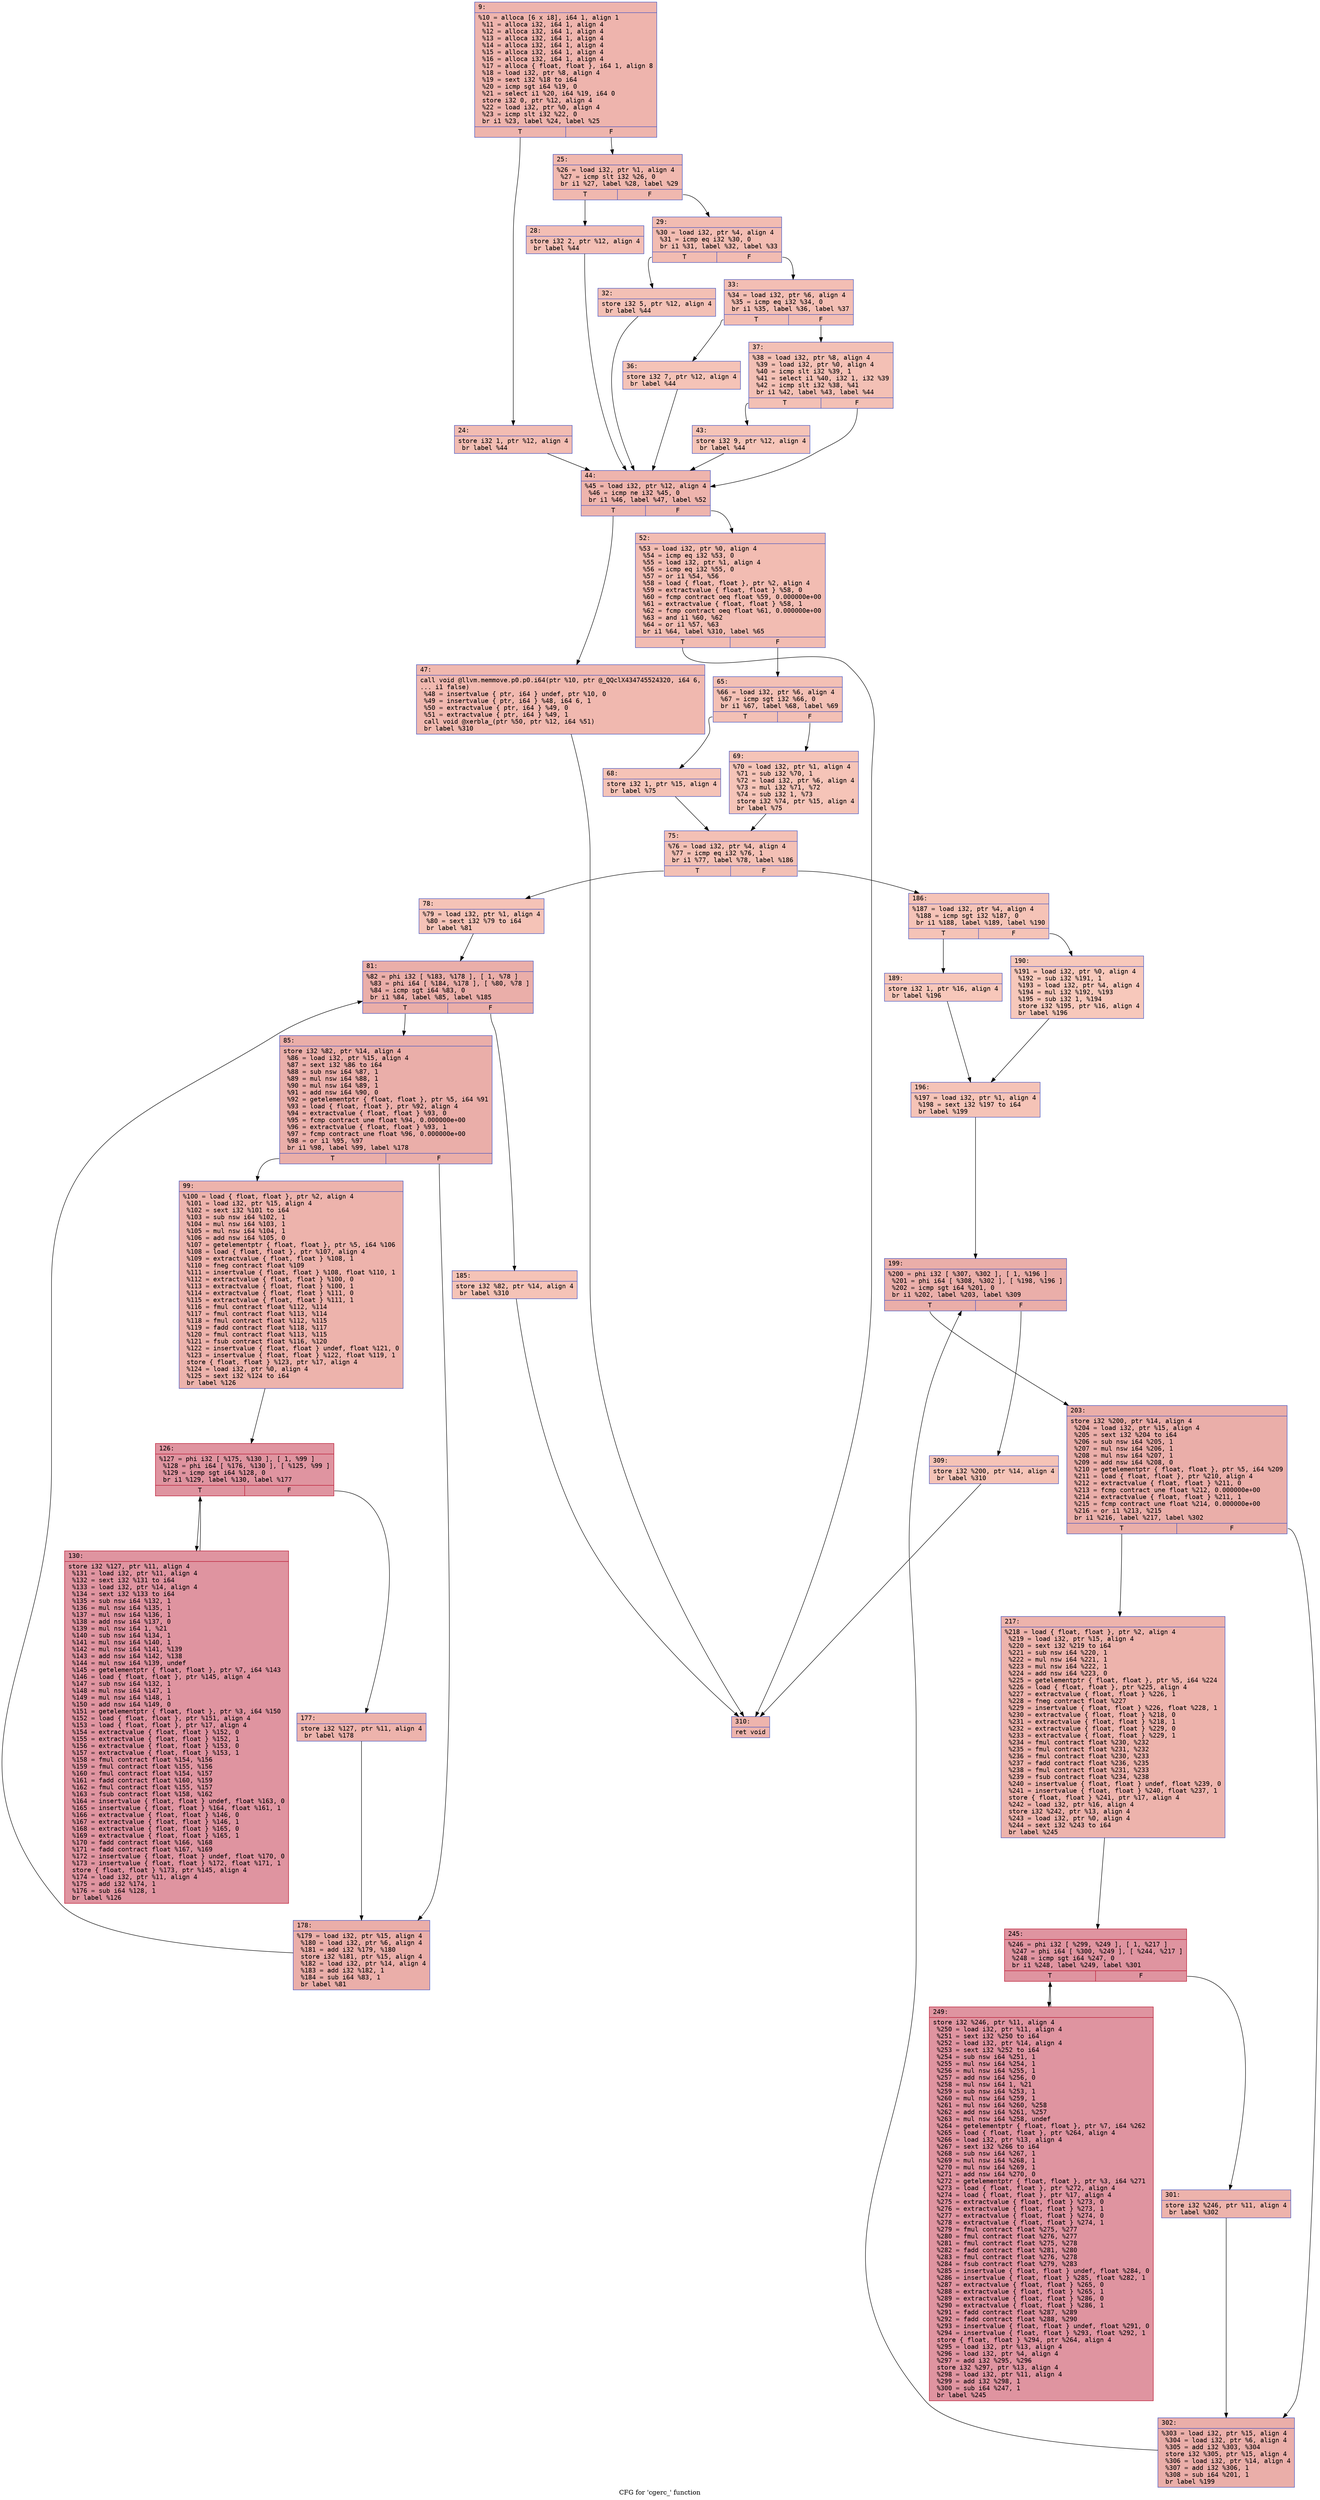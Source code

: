 digraph "CFG for 'cgerc_' function" {
	label="CFG for 'cgerc_' function";

	Node0x55ee0fb2e090 [shape=record,color="#3d50c3ff", style=filled, fillcolor="#d8564670" fontname="Courier",label="{9:\l|  %10 = alloca [6 x i8], i64 1, align 1\l  %11 = alloca i32, i64 1, align 4\l  %12 = alloca i32, i64 1, align 4\l  %13 = alloca i32, i64 1, align 4\l  %14 = alloca i32, i64 1, align 4\l  %15 = alloca i32, i64 1, align 4\l  %16 = alloca i32, i64 1, align 4\l  %17 = alloca \{ float, float \}, i64 1, align 8\l  %18 = load i32, ptr %8, align 4\l  %19 = sext i32 %18 to i64\l  %20 = icmp sgt i64 %19, 0\l  %21 = select i1 %20, i64 %19, i64 0\l  store i32 0, ptr %12, align 4\l  %22 = load i32, ptr %0, align 4\l  %23 = icmp slt i32 %22, 0\l  br i1 %23, label %24, label %25\l|{<s0>T|<s1>F}}"];
	Node0x55ee0fb2e090:s0 -> Node0x55ee0fb2e7a0[tooltip="9 -> 24\nProbability 37.50%" ];
	Node0x55ee0fb2e090:s1 -> Node0x55ee0fb2e7f0[tooltip="9 -> 25\nProbability 62.50%" ];
	Node0x55ee0fb2e7a0 [shape=record,color="#3d50c3ff", style=filled, fillcolor="#e1675170" fontname="Courier",label="{24:\l|  store i32 1, ptr %12, align 4\l  br label %44\l}"];
	Node0x55ee0fb2e7a0 -> Node0x55ee0fb2e990[tooltip="24 -> 44\nProbability 100.00%" ];
	Node0x55ee0fb2e7f0 [shape=record,color="#3d50c3ff", style=filled, fillcolor="#dc5d4a70" fontname="Courier",label="{25:\l|  %26 = load i32, ptr %1, align 4\l  %27 = icmp slt i32 %26, 0\l  br i1 %27, label %28, label %29\l|{<s0>T|<s1>F}}"];
	Node0x55ee0fb2e7f0:s0 -> Node0x55ee0fb2eb60[tooltip="25 -> 28\nProbability 37.50%" ];
	Node0x55ee0fb2e7f0:s1 -> Node0x55ee0fb2ebb0[tooltip="25 -> 29\nProbability 62.50%" ];
	Node0x55ee0fb2eb60 [shape=record,color="#3d50c3ff", style=filled, fillcolor="#e36c5570" fontname="Courier",label="{28:\l|  store i32 2, ptr %12, align 4\l  br label %44\l}"];
	Node0x55ee0fb2eb60 -> Node0x55ee0fb2e990[tooltip="28 -> 44\nProbability 100.00%" ];
	Node0x55ee0fb2ebb0 [shape=record,color="#3d50c3ff", style=filled, fillcolor="#e1675170" fontname="Courier",label="{29:\l|  %30 = load i32, ptr %4, align 4\l  %31 = icmp eq i32 %30, 0\l  br i1 %31, label %32, label %33\l|{<s0>T|<s1>F}}"];
	Node0x55ee0fb2ebb0:s0 -> Node0x55ee0fb2eed0[tooltip="29 -> 32\nProbability 37.50%" ];
	Node0x55ee0fb2ebb0:s1 -> Node0x55ee0fb2ef20[tooltip="29 -> 33\nProbability 62.50%" ];
	Node0x55ee0fb2eed0 [shape=record,color="#3d50c3ff", style=filled, fillcolor="#e5705870" fontname="Courier",label="{32:\l|  store i32 5, ptr %12, align 4\l  br label %44\l}"];
	Node0x55ee0fb2eed0 -> Node0x55ee0fb2e990[tooltip="32 -> 44\nProbability 100.00%" ];
	Node0x55ee0fb2ef20 [shape=record,color="#3d50c3ff", style=filled, fillcolor="#e36c5570" fontname="Courier",label="{33:\l|  %34 = load i32, ptr %6, align 4\l  %35 = icmp eq i32 %34, 0\l  br i1 %35, label %36, label %37\l|{<s0>T|<s1>F}}"];
	Node0x55ee0fb2ef20:s0 -> Node0x55ee0fb2f240[tooltip="33 -> 36\nProbability 37.50%" ];
	Node0x55ee0fb2ef20:s1 -> Node0x55ee0fb2f290[tooltip="33 -> 37\nProbability 62.50%" ];
	Node0x55ee0fb2f240 [shape=record,color="#3d50c3ff", style=filled, fillcolor="#e8765c70" fontname="Courier",label="{36:\l|  store i32 7, ptr %12, align 4\l  br label %44\l}"];
	Node0x55ee0fb2f240 -> Node0x55ee0fb2e990[tooltip="36 -> 44\nProbability 100.00%" ];
	Node0x55ee0fb2f290 [shape=record,color="#3d50c3ff", style=filled, fillcolor="#e5705870" fontname="Courier",label="{37:\l|  %38 = load i32, ptr %8, align 4\l  %39 = load i32, ptr %0, align 4\l  %40 = icmp slt i32 %39, 1\l  %41 = select i1 %40, i32 1, i32 %39\l  %42 = icmp slt i32 %38, %41\l  br i1 %42, label %43, label %44\l|{<s0>T|<s1>F}}"];
	Node0x55ee0fb2f290:s0 -> Node0x55ee0fb2f770[tooltip="37 -> 43\nProbability 50.00%" ];
	Node0x55ee0fb2f290:s1 -> Node0x55ee0fb2e990[tooltip="37 -> 44\nProbability 50.00%" ];
	Node0x55ee0fb2f770 [shape=record,color="#3d50c3ff", style=filled, fillcolor="#e97a5f70" fontname="Courier",label="{43:\l|  store i32 9, ptr %12, align 4\l  br label %44\l}"];
	Node0x55ee0fb2f770 -> Node0x55ee0fb2e990[tooltip="43 -> 44\nProbability 100.00%" ];
	Node0x55ee0fb2e990 [shape=record,color="#3d50c3ff", style=filled, fillcolor="#d8564670" fontname="Courier",label="{44:\l|  %45 = load i32, ptr %12, align 4\l  %46 = icmp ne i32 %45, 0\l  br i1 %46, label %47, label %52\l|{<s0>T|<s1>F}}"];
	Node0x55ee0fb2e990:s0 -> Node0x55ee0fb2fa90[tooltip="44 -> 47\nProbability 62.50%" ];
	Node0x55ee0fb2e990:s1 -> Node0x55ee0fb2fae0[tooltip="44 -> 52\nProbability 37.50%" ];
	Node0x55ee0fb2fa90 [shape=record,color="#3d50c3ff", style=filled, fillcolor="#dc5d4a70" fontname="Courier",label="{47:\l|  call void @llvm.memmove.p0.p0.i64(ptr %10, ptr @_QQclX434745524320, i64 6,\l... i1 false)\l  %48 = insertvalue \{ ptr, i64 \} undef, ptr %10, 0\l  %49 = insertvalue \{ ptr, i64 \} %48, i64 6, 1\l  %50 = extractvalue \{ ptr, i64 \} %49, 0\l  %51 = extractvalue \{ ptr, i64 \} %49, 1\l  call void @xerbla_(ptr %50, ptr %12, i64 %51)\l  br label %310\l}"];
	Node0x55ee0fb2fa90 -> Node0x55ee0fb30810[tooltip="47 -> 310\nProbability 100.00%" ];
	Node0x55ee0fb2fae0 [shape=record,color="#3d50c3ff", style=filled, fillcolor="#e1675170" fontname="Courier",label="{52:\l|  %53 = load i32, ptr %0, align 4\l  %54 = icmp eq i32 %53, 0\l  %55 = load i32, ptr %1, align 4\l  %56 = icmp eq i32 %55, 0\l  %57 = or i1 %54, %56\l  %58 = load \{ float, float \}, ptr %2, align 4\l  %59 = extractvalue \{ float, float \} %58, 0\l  %60 = fcmp contract oeq float %59, 0.000000e+00\l  %61 = extractvalue \{ float, float \} %58, 1\l  %62 = fcmp contract oeq float %61, 0.000000e+00\l  %63 = and i1 %60, %62\l  %64 = or i1 %57, %63\l  br i1 %64, label %310, label %65\l|{<s0>T|<s1>F}}"];
	Node0x55ee0fb2fae0:s0 -> Node0x55ee0fb30810[tooltip="52 -> 310\nProbability 50.00%" ];
	Node0x55ee0fb2fae0:s1 -> Node0x55ee0fb30f60[tooltip="52 -> 65\nProbability 50.00%" ];
	Node0x55ee0fb30f60 [shape=record,color="#3d50c3ff", style=filled, fillcolor="#e5705870" fontname="Courier",label="{65:\l|  %66 = load i32, ptr %6, align 4\l  %67 = icmp sgt i32 %66, 0\l  br i1 %67, label %68, label %69\l|{<s0>T|<s1>F}}"];
	Node0x55ee0fb30f60:s0 -> Node0x55ee0fb31170[tooltip="65 -> 68\nProbability 62.50%" ];
	Node0x55ee0fb30f60:s1 -> Node0x55ee0fb311c0[tooltip="65 -> 69\nProbability 37.50%" ];
	Node0x55ee0fb31170 [shape=record,color="#3d50c3ff", style=filled, fillcolor="#e8765c70" fontname="Courier",label="{68:\l|  store i32 1, ptr %15, align 4\l  br label %75\l}"];
	Node0x55ee0fb31170 -> Node0x55ee0fb31360[tooltip="68 -> 75\nProbability 100.00%" ];
	Node0x55ee0fb311c0 [shape=record,color="#3d50c3ff", style=filled, fillcolor="#e97a5f70" fontname="Courier",label="{69:\l|  %70 = load i32, ptr %1, align 4\l  %71 = sub i32 %70, 1\l  %72 = load i32, ptr %6, align 4\l  %73 = mul i32 %71, %72\l  %74 = sub i32 1, %73\l  store i32 %74, ptr %15, align 4\l  br label %75\l}"];
	Node0x55ee0fb311c0 -> Node0x55ee0fb31360[tooltip="69 -> 75\nProbability 100.00%" ];
	Node0x55ee0fb31360 [shape=record,color="#3d50c3ff", style=filled, fillcolor="#e5705870" fontname="Courier",label="{75:\l|  %76 = load i32, ptr %4, align 4\l  %77 = icmp eq i32 %76, 1\l  br i1 %77, label %78, label %186\l|{<s0>T|<s1>F}}"];
	Node0x55ee0fb31360:s0 -> Node0x55ee0fb318f0[tooltip="75 -> 78\nProbability 50.00%" ];
	Node0x55ee0fb31360:s1 -> Node0x55ee0fb31940[tooltip="75 -> 186\nProbability 50.00%" ];
	Node0x55ee0fb318f0 [shape=record,color="#3d50c3ff", style=filled, fillcolor="#e8765c70" fontname="Courier",label="{78:\l|  %79 = load i32, ptr %1, align 4\l  %80 = sext i32 %79 to i64\l  br label %81\l}"];
	Node0x55ee0fb318f0 -> Node0x55ee0fb31b30[tooltip="78 -> 81\nProbability 100.00%" ];
	Node0x55ee0fb31b30 [shape=record,color="#3d50c3ff", style=filled, fillcolor="#d0473d70" fontname="Courier",label="{81:\l|  %82 = phi i32 [ %183, %178 ], [ 1, %78 ]\l  %83 = phi i64 [ %184, %178 ], [ %80, %78 ]\l  %84 = icmp sgt i64 %83, 0\l  br i1 %84, label %85, label %185\l|{<s0>T|<s1>F}}"];
	Node0x55ee0fb31b30:s0 -> Node0x55ee0fb31e50[tooltip="81 -> 85\nProbability 96.88%" ];
	Node0x55ee0fb31b30:s1 -> Node0x55ee0fb31ea0[tooltip="81 -> 185\nProbability 3.12%" ];
	Node0x55ee0fb31e50 [shape=record,color="#3d50c3ff", style=filled, fillcolor="#d0473d70" fontname="Courier",label="{85:\l|  store i32 %82, ptr %14, align 4\l  %86 = load i32, ptr %15, align 4\l  %87 = sext i32 %86 to i64\l  %88 = sub nsw i64 %87, 1\l  %89 = mul nsw i64 %88, 1\l  %90 = mul nsw i64 %89, 1\l  %91 = add nsw i64 %90, 0\l  %92 = getelementptr \{ float, float \}, ptr %5, i64 %91\l  %93 = load \{ float, float \}, ptr %92, align 4\l  %94 = extractvalue \{ float, float \} %93, 0\l  %95 = fcmp contract une float %94, 0.000000e+00\l  %96 = extractvalue \{ float, float \} %93, 1\l  %97 = fcmp contract une float %96, 0.000000e+00\l  %98 = or i1 %95, %97\l  br i1 %98, label %99, label %178\l|{<s0>T|<s1>F}}"];
	Node0x55ee0fb31e50:s0 -> Node0x55ee0fb2fd90[tooltip="85 -> 99\nProbability 50.00%" ];
	Node0x55ee0fb31e50:s1 -> Node0x55ee0fb31bf0[tooltip="85 -> 178\nProbability 50.00%" ];
	Node0x55ee0fb2fd90 [shape=record,color="#3d50c3ff", style=filled, fillcolor="#d6524470" fontname="Courier",label="{99:\l|  %100 = load \{ float, float \}, ptr %2, align 4\l  %101 = load i32, ptr %15, align 4\l  %102 = sext i32 %101 to i64\l  %103 = sub nsw i64 %102, 1\l  %104 = mul nsw i64 %103, 1\l  %105 = mul nsw i64 %104, 1\l  %106 = add nsw i64 %105, 0\l  %107 = getelementptr \{ float, float \}, ptr %5, i64 %106\l  %108 = load \{ float, float \}, ptr %107, align 4\l  %109 = extractvalue \{ float, float \} %108, 1\l  %110 = fneg contract float %109\l  %111 = insertvalue \{ float, float \} %108, float %110, 1\l  %112 = extractvalue \{ float, float \} %100, 0\l  %113 = extractvalue \{ float, float \} %100, 1\l  %114 = extractvalue \{ float, float \} %111, 0\l  %115 = extractvalue \{ float, float \} %111, 1\l  %116 = fmul contract float %112, %114\l  %117 = fmul contract float %113, %114\l  %118 = fmul contract float %112, %115\l  %119 = fadd contract float %118, %117\l  %120 = fmul contract float %113, %115\l  %121 = fsub contract float %116, %120\l  %122 = insertvalue \{ float, float \} undef, float %121, 0\l  %123 = insertvalue \{ float, float \} %122, float %119, 1\l  store \{ float, float \} %123, ptr %17, align 4\l  %124 = load i32, ptr %0, align 4\l  %125 = sext i32 %124 to i64\l  br label %126\l}"];
	Node0x55ee0fb2fd90 -> Node0x55ee0fb33f70[tooltip="99 -> 126\nProbability 100.00%" ];
	Node0x55ee0fb33f70 [shape=record,color="#b70d28ff", style=filled, fillcolor="#b70d2870" fontname="Courier",label="{126:\l|  %127 = phi i32 [ %175, %130 ], [ 1, %99 ]\l  %128 = phi i64 [ %176, %130 ], [ %125, %99 ]\l  %129 = icmp sgt i64 %128, 0\l  br i1 %129, label %130, label %177\l|{<s0>T|<s1>F}}"];
	Node0x55ee0fb33f70:s0 -> Node0x55ee0fb34060[tooltip="126 -> 130\nProbability 96.88%" ];
	Node0x55ee0fb33f70:s1 -> Node0x55ee0fb342f0[tooltip="126 -> 177\nProbability 3.12%" ];
	Node0x55ee0fb34060 [shape=record,color="#b70d28ff", style=filled, fillcolor="#b70d2870" fontname="Courier",label="{130:\l|  store i32 %127, ptr %11, align 4\l  %131 = load i32, ptr %11, align 4\l  %132 = sext i32 %131 to i64\l  %133 = load i32, ptr %14, align 4\l  %134 = sext i32 %133 to i64\l  %135 = sub nsw i64 %132, 1\l  %136 = mul nsw i64 %135, 1\l  %137 = mul nsw i64 %136, 1\l  %138 = add nsw i64 %137, 0\l  %139 = mul nsw i64 1, %21\l  %140 = sub nsw i64 %134, 1\l  %141 = mul nsw i64 %140, 1\l  %142 = mul nsw i64 %141, %139\l  %143 = add nsw i64 %142, %138\l  %144 = mul nsw i64 %139, undef\l  %145 = getelementptr \{ float, float \}, ptr %7, i64 %143\l  %146 = load \{ float, float \}, ptr %145, align 4\l  %147 = sub nsw i64 %132, 1\l  %148 = mul nsw i64 %147, 1\l  %149 = mul nsw i64 %148, 1\l  %150 = add nsw i64 %149, 0\l  %151 = getelementptr \{ float, float \}, ptr %3, i64 %150\l  %152 = load \{ float, float \}, ptr %151, align 4\l  %153 = load \{ float, float \}, ptr %17, align 4\l  %154 = extractvalue \{ float, float \} %152, 0\l  %155 = extractvalue \{ float, float \} %152, 1\l  %156 = extractvalue \{ float, float \} %153, 0\l  %157 = extractvalue \{ float, float \} %153, 1\l  %158 = fmul contract float %154, %156\l  %159 = fmul contract float %155, %156\l  %160 = fmul contract float %154, %157\l  %161 = fadd contract float %160, %159\l  %162 = fmul contract float %155, %157\l  %163 = fsub contract float %158, %162\l  %164 = insertvalue \{ float, float \} undef, float %163, 0\l  %165 = insertvalue \{ float, float \} %164, float %161, 1\l  %166 = extractvalue \{ float, float \} %146, 0\l  %167 = extractvalue \{ float, float \} %146, 1\l  %168 = extractvalue \{ float, float \} %165, 0\l  %169 = extractvalue \{ float, float \} %165, 1\l  %170 = fadd contract float %166, %168\l  %171 = fadd contract float %167, %169\l  %172 = insertvalue \{ float, float \} undef, float %170, 0\l  %173 = insertvalue \{ float, float \} %172, float %171, 1\l  store \{ float, float \} %173, ptr %145, align 4\l  %174 = load i32, ptr %11, align 4\l  %175 = add i32 %174, 1\l  %176 = sub i64 %128, 1\l  br label %126\l}"];
	Node0x55ee0fb34060 -> Node0x55ee0fb33f70[tooltip="130 -> 126\nProbability 100.00%" ];
	Node0x55ee0fb342f0 [shape=record,color="#3d50c3ff", style=filled, fillcolor="#d6524470" fontname="Courier",label="{177:\l|  store i32 %127, ptr %11, align 4\l  br label %178\l}"];
	Node0x55ee0fb342f0 -> Node0x55ee0fb31bf0[tooltip="177 -> 178\nProbability 100.00%" ];
	Node0x55ee0fb31bf0 [shape=record,color="#3d50c3ff", style=filled, fillcolor="#d0473d70" fontname="Courier",label="{178:\l|  %179 = load i32, ptr %15, align 4\l  %180 = load i32, ptr %6, align 4\l  %181 = add i32 %179, %180\l  store i32 %181, ptr %15, align 4\l  %182 = load i32, ptr %14, align 4\l  %183 = add i32 %182, 1\l  %184 = sub i64 %83, 1\l  br label %81\l}"];
	Node0x55ee0fb31bf0 -> Node0x55ee0fb31b30[tooltip="178 -> 81\nProbability 100.00%" ];
	Node0x55ee0fb31ea0 [shape=record,color="#3d50c3ff", style=filled, fillcolor="#e8765c70" fontname="Courier",label="{185:\l|  store i32 %82, ptr %14, align 4\l  br label %310\l}"];
	Node0x55ee0fb31ea0 -> Node0x55ee0fb30810[tooltip="185 -> 310\nProbability 100.00%" ];
	Node0x55ee0fb31940 [shape=record,color="#3d50c3ff", style=filled, fillcolor="#e8765c70" fontname="Courier",label="{186:\l|  %187 = load i32, ptr %4, align 4\l  %188 = icmp sgt i32 %187, 0\l  br i1 %188, label %189, label %190\l|{<s0>T|<s1>F}}"];
	Node0x55ee0fb31940:s0 -> Node0x55ee0fb36d50[tooltip="186 -> 189\nProbability 62.50%" ];
	Node0x55ee0fb31940:s1 -> Node0x55ee0fb36da0[tooltip="186 -> 190\nProbability 37.50%" ];
	Node0x55ee0fb36d50 [shape=record,color="#3d50c3ff", style=filled, fillcolor="#ec7f6370" fontname="Courier",label="{189:\l|  store i32 1, ptr %16, align 4\l  br label %196\l}"];
	Node0x55ee0fb36d50 -> Node0x55ee0fb36f40[tooltip="189 -> 196\nProbability 100.00%" ];
	Node0x55ee0fb36da0 [shape=record,color="#3d50c3ff", style=filled, fillcolor="#ed836670" fontname="Courier",label="{190:\l|  %191 = load i32, ptr %0, align 4\l  %192 = sub i32 %191, 1\l  %193 = load i32, ptr %4, align 4\l  %194 = mul i32 %192, %193\l  %195 = sub i32 1, %194\l  store i32 %195, ptr %16, align 4\l  br label %196\l}"];
	Node0x55ee0fb36da0 -> Node0x55ee0fb36f40[tooltip="190 -> 196\nProbability 100.00%" ];
	Node0x55ee0fb36f40 [shape=record,color="#3d50c3ff", style=filled, fillcolor="#e8765c70" fontname="Courier",label="{196:\l|  %197 = load i32, ptr %1, align 4\l  %198 = sext i32 %197 to i64\l  br label %199\l}"];
	Node0x55ee0fb36f40 -> Node0x55ee0fb329e0[tooltip="196 -> 199\nProbability 100.00%" ];
	Node0x55ee0fb329e0 [shape=record,color="#3d50c3ff", style=filled, fillcolor="#d0473d70" fontname="Courier",label="{199:\l|  %200 = phi i32 [ %307, %302 ], [ 1, %196 ]\l  %201 = phi i64 [ %308, %302 ], [ %198, %196 ]\l  %202 = icmp sgt i64 %201, 0\l  br i1 %202, label %203, label %309\l|{<s0>T|<s1>F}}"];
	Node0x55ee0fb329e0:s0 -> Node0x55ee0fb32d00[tooltip="199 -> 203\nProbability 96.88%" ];
	Node0x55ee0fb329e0:s1 -> Node0x55ee0fb32d50[tooltip="199 -> 309\nProbability 3.12%" ];
	Node0x55ee0fb32d00 [shape=record,color="#3d50c3ff", style=filled, fillcolor="#d0473d70" fontname="Courier",label="{203:\l|  store i32 %200, ptr %14, align 4\l  %204 = load i32, ptr %15, align 4\l  %205 = sext i32 %204 to i64\l  %206 = sub nsw i64 %205, 1\l  %207 = mul nsw i64 %206, 1\l  %208 = mul nsw i64 %207, 1\l  %209 = add nsw i64 %208, 0\l  %210 = getelementptr \{ float, float \}, ptr %5, i64 %209\l  %211 = load \{ float, float \}, ptr %210, align 4\l  %212 = extractvalue \{ float, float \} %211, 0\l  %213 = fcmp contract une float %212, 0.000000e+00\l  %214 = extractvalue \{ float, float \} %211, 1\l  %215 = fcmp contract une float %214, 0.000000e+00\l  %216 = or i1 %213, %215\l  br i1 %216, label %217, label %302\l|{<s0>T|<s1>F}}"];
	Node0x55ee0fb32d00:s0 -> Node0x55ee0fb39120[tooltip="203 -> 217\nProbability 50.00%" ];
	Node0x55ee0fb32d00:s1 -> Node0x55ee0fb32aa0[tooltip="203 -> 302\nProbability 50.00%" ];
	Node0x55ee0fb39120 [shape=record,color="#3d50c3ff", style=filled, fillcolor="#d6524470" fontname="Courier",label="{217:\l|  %218 = load \{ float, float \}, ptr %2, align 4\l  %219 = load i32, ptr %15, align 4\l  %220 = sext i32 %219 to i64\l  %221 = sub nsw i64 %220, 1\l  %222 = mul nsw i64 %221, 1\l  %223 = mul nsw i64 %222, 1\l  %224 = add nsw i64 %223, 0\l  %225 = getelementptr \{ float, float \}, ptr %5, i64 %224\l  %226 = load \{ float, float \}, ptr %225, align 4\l  %227 = extractvalue \{ float, float \} %226, 1\l  %228 = fneg contract float %227\l  %229 = insertvalue \{ float, float \} %226, float %228, 1\l  %230 = extractvalue \{ float, float \} %218, 0\l  %231 = extractvalue \{ float, float \} %218, 1\l  %232 = extractvalue \{ float, float \} %229, 0\l  %233 = extractvalue \{ float, float \} %229, 1\l  %234 = fmul contract float %230, %232\l  %235 = fmul contract float %231, %232\l  %236 = fmul contract float %230, %233\l  %237 = fadd contract float %236, %235\l  %238 = fmul contract float %231, %233\l  %239 = fsub contract float %234, %238\l  %240 = insertvalue \{ float, float \} undef, float %239, 0\l  %241 = insertvalue \{ float, float \} %240, float %237, 1\l  store \{ float, float \} %241, ptr %17, align 4\l  %242 = load i32, ptr %16, align 4\l  store i32 %242, ptr %13, align 4\l  %243 = load i32, ptr %0, align 4\l  %244 = sext i32 %243 to i64\l  br label %245\l}"];
	Node0x55ee0fb39120 -> Node0x55ee0fb3a250[tooltip="217 -> 245\nProbability 100.00%" ];
	Node0x55ee0fb3a250 [shape=record,color="#b70d28ff", style=filled, fillcolor="#b70d2870" fontname="Courier",label="{245:\l|  %246 = phi i32 [ %299, %249 ], [ 1, %217 ]\l  %247 = phi i64 [ %300, %249 ], [ %244, %217 ]\l  %248 = icmp sgt i64 %247, 0\l  br i1 %248, label %249, label %301\l|{<s0>T|<s1>F}}"];
	Node0x55ee0fb3a250:s0 -> Node0x55ee0fb3a310[tooltip="245 -> 249\nProbability 96.88%" ];
	Node0x55ee0fb3a250:s1 -> Node0x55ee0fb3a570[tooltip="245 -> 301\nProbability 3.12%" ];
	Node0x55ee0fb3a310 [shape=record,color="#b70d28ff", style=filled, fillcolor="#b70d2870" fontname="Courier",label="{249:\l|  store i32 %246, ptr %11, align 4\l  %250 = load i32, ptr %11, align 4\l  %251 = sext i32 %250 to i64\l  %252 = load i32, ptr %14, align 4\l  %253 = sext i32 %252 to i64\l  %254 = sub nsw i64 %251, 1\l  %255 = mul nsw i64 %254, 1\l  %256 = mul nsw i64 %255, 1\l  %257 = add nsw i64 %256, 0\l  %258 = mul nsw i64 1, %21\l  %259 = sub nsw i64 %253, 1\l  %260 = mul nsw i64 %259, 1\l  %261 = mul nsw i64 %260, %258\l  %262 = add nsw i64 %261, %257\l  %263 = mul nsw i64 %258, undef\l  %264 = getelementptr \{ float, float \}, ptr %7, i64 %262\l  %265 = load \{ float, float \}, ptr %264, align 4\l  %266 = load i32, ptr %13, align 4\l  %267 = sext i32 %266 to i64\l  %268 = sub nsw i64 %267, 1\l  %269 = mul nsw i64 %268, 1\l  %270 = mul nsw i64 %269, 1\l  %271 = add nsw i64 %270, 0\l  %272 = getelementptr \{ float, float \}, ptr %3, i64 %271\l  %273 = load \{ float, float \}, ptr %272, align 4\l  %274 = load \{ float, float \}, ptr %17, align 4\l  %275 = extractvalue \{ float, float \} %273, 0\l  %276 = extractvalue \{ float, float \} %273, 1\l  %277 = extractvalue \{ float, float \} %274, 0\l  %278 = extractvalue \{ float, float \} %274, 1\l  %279 = fmul contract float %275, %277\l  %280 = fmul contract float %276, %277\l  %281 = fmul contract float %275, %278\l  %282 = fadd contract float %281, %280\l  %283 = fmul contract float %276, %278\l  %284 = fsub contract float %279, %283\l  %285 = insertvalue \{ float, float \} undef, float %284, 0\l  %286 = insertvalue \{ float, float \} %285, float %282, 1\l  %287 = extractvalue \{ float, float \} %265, 0\l  %288 = extractvalue \{ float, float \} %265, 1\l  %289 = extractvalue \{ float, float \} %286, 0\l  %290 = extractvalue \{ float, float \} %286, 1\l  %291 = fadd contract float %287, %289\l  %292 = fadd contract float %288, %290\l  %293 = insertvalue \{ float, float \} undef, float %291, 0\l  %294 = insertvalue \{ float, float \} %293, float %292, 1\l  store \{ float, float \} %294, ptr %264, align 4\l  %295 = load i32, ptr %13, align 4\l  %296 = load i32, ptr %4, align 4\l  %297 = add i32 %295, %296\l  store i32 %297, ptr %13, align 4\l  %298 = load i32, ptr %11, align 4\l  %299 = add i32 %298, 1\l  %300 = sub i64 %247, 1\l  br label %245\l}"];
	Node0x55ee0fb3a310 -> Node0x55ee0fb3a250[tooltip="249 -> 245\nProbability 100.00%" ];
	Node0x55ee0fb3a570 [shape=record,color="#3d50c3ff", style=filled, fillcolor="#d6524470" fontname="Courier",label="{301:\l|  store i32 %246, ptr %11, align 4\l  br label %302\l}"];
	Node0x55ee0fb3a570 -> Node0x55ee0fb32aa0[tooltip="301 -> 302\nProbability 100.00%" ];
	Node0x55ee0fb32aa0 [shape=record,color="#3d50c3ff", style=filled, fillcolor="#d0473d70" fontname="Courier",label="{302:\l|  %303 = load i32, ptr %15, align 4\l  %304 = load i32, ptr %6, align 4\l  %305 = add i32 %303, %304\l  store i32 %305, ptr %15, align 4\l  %306 = load i32, ptr %14, align 4\l  %307 = add i32 %306, 1\l  %308 = sub i64 %201, 1\l  br label %199\l}"];
	Node0x55ee0fb32aa0 -> Node0x55ee0fb329e0[tooltip="302 -> 199\nProbability 100.00%" ];
	Node0x55ee0fb32d50 [shape=record,color="#3d50c3ff", style=filled, fillcolor="#e8765c70" fontname="Courier",label="{309:\l|  store i32 %200, ptr %14, align 4\l  br label %310\l}"];
	Node0x55ee0fb32d50 -> Node0x55ee0fb30810[tooltip="309 -> 310\nProbability 100.00%" ];
	Node0x55ee0fb30810 [shape=record,color="#3d50c3ff", style=filled, fillcolor="#d8564670" fontname="Courier",label="{310:\l|  ret void\l}"];
}
